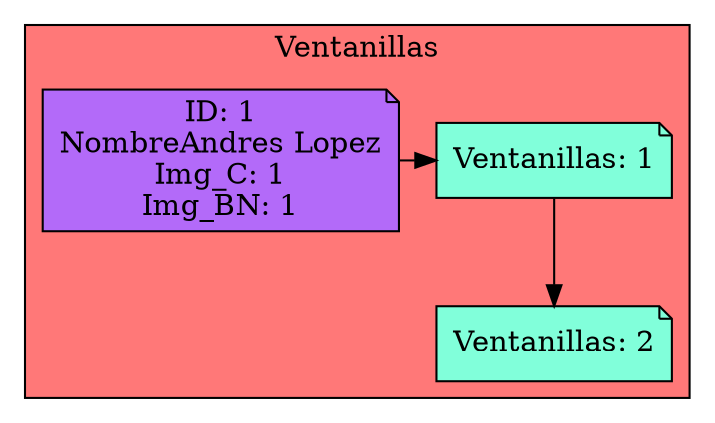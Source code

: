 digraph L {
node[shape=note fillcolor="#A181FF" style =filled]
subgraph cluster_p{
    label= " Ventanillas "
    bgcolor = "#FF7878"
Nodo1661081225[label="Ventanillas: 1",fillcolor="#81FFDA",group=1]
Nodo1882554559[label="Ventanillas: 2",fillcolor="#81FFDA",group=2]

Nodo1661081225 -> Nodo1882554559

Cliente1738674023[label="ID: 1
NombreAndres Lopez
Img_C: 1
Img_BN: 1",fillcolor="#B36AF9",group=1]
Cliente1738674023-> Nodo1661081225
{rank=same;Nodo1661081225,Cliente1738674023}
{rank=same;Nodo1882554559}}}